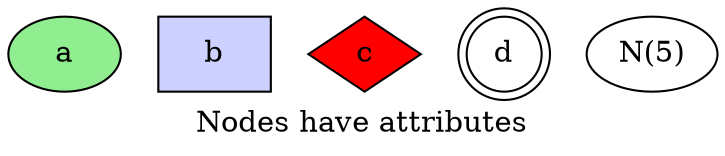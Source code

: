 digraph {
    
    label = "Nodes have attributes";

    a [style=filled, fillcolor=lightgreen];
    b [shape = "rectangle", style=filled, fillcolor="0.650 0.200 1.000"]
    c [shape = "diamond", style=filled, fillcolor="red"]
    d [shape = "doublecircle"]
    e [label="N(5)"]
}